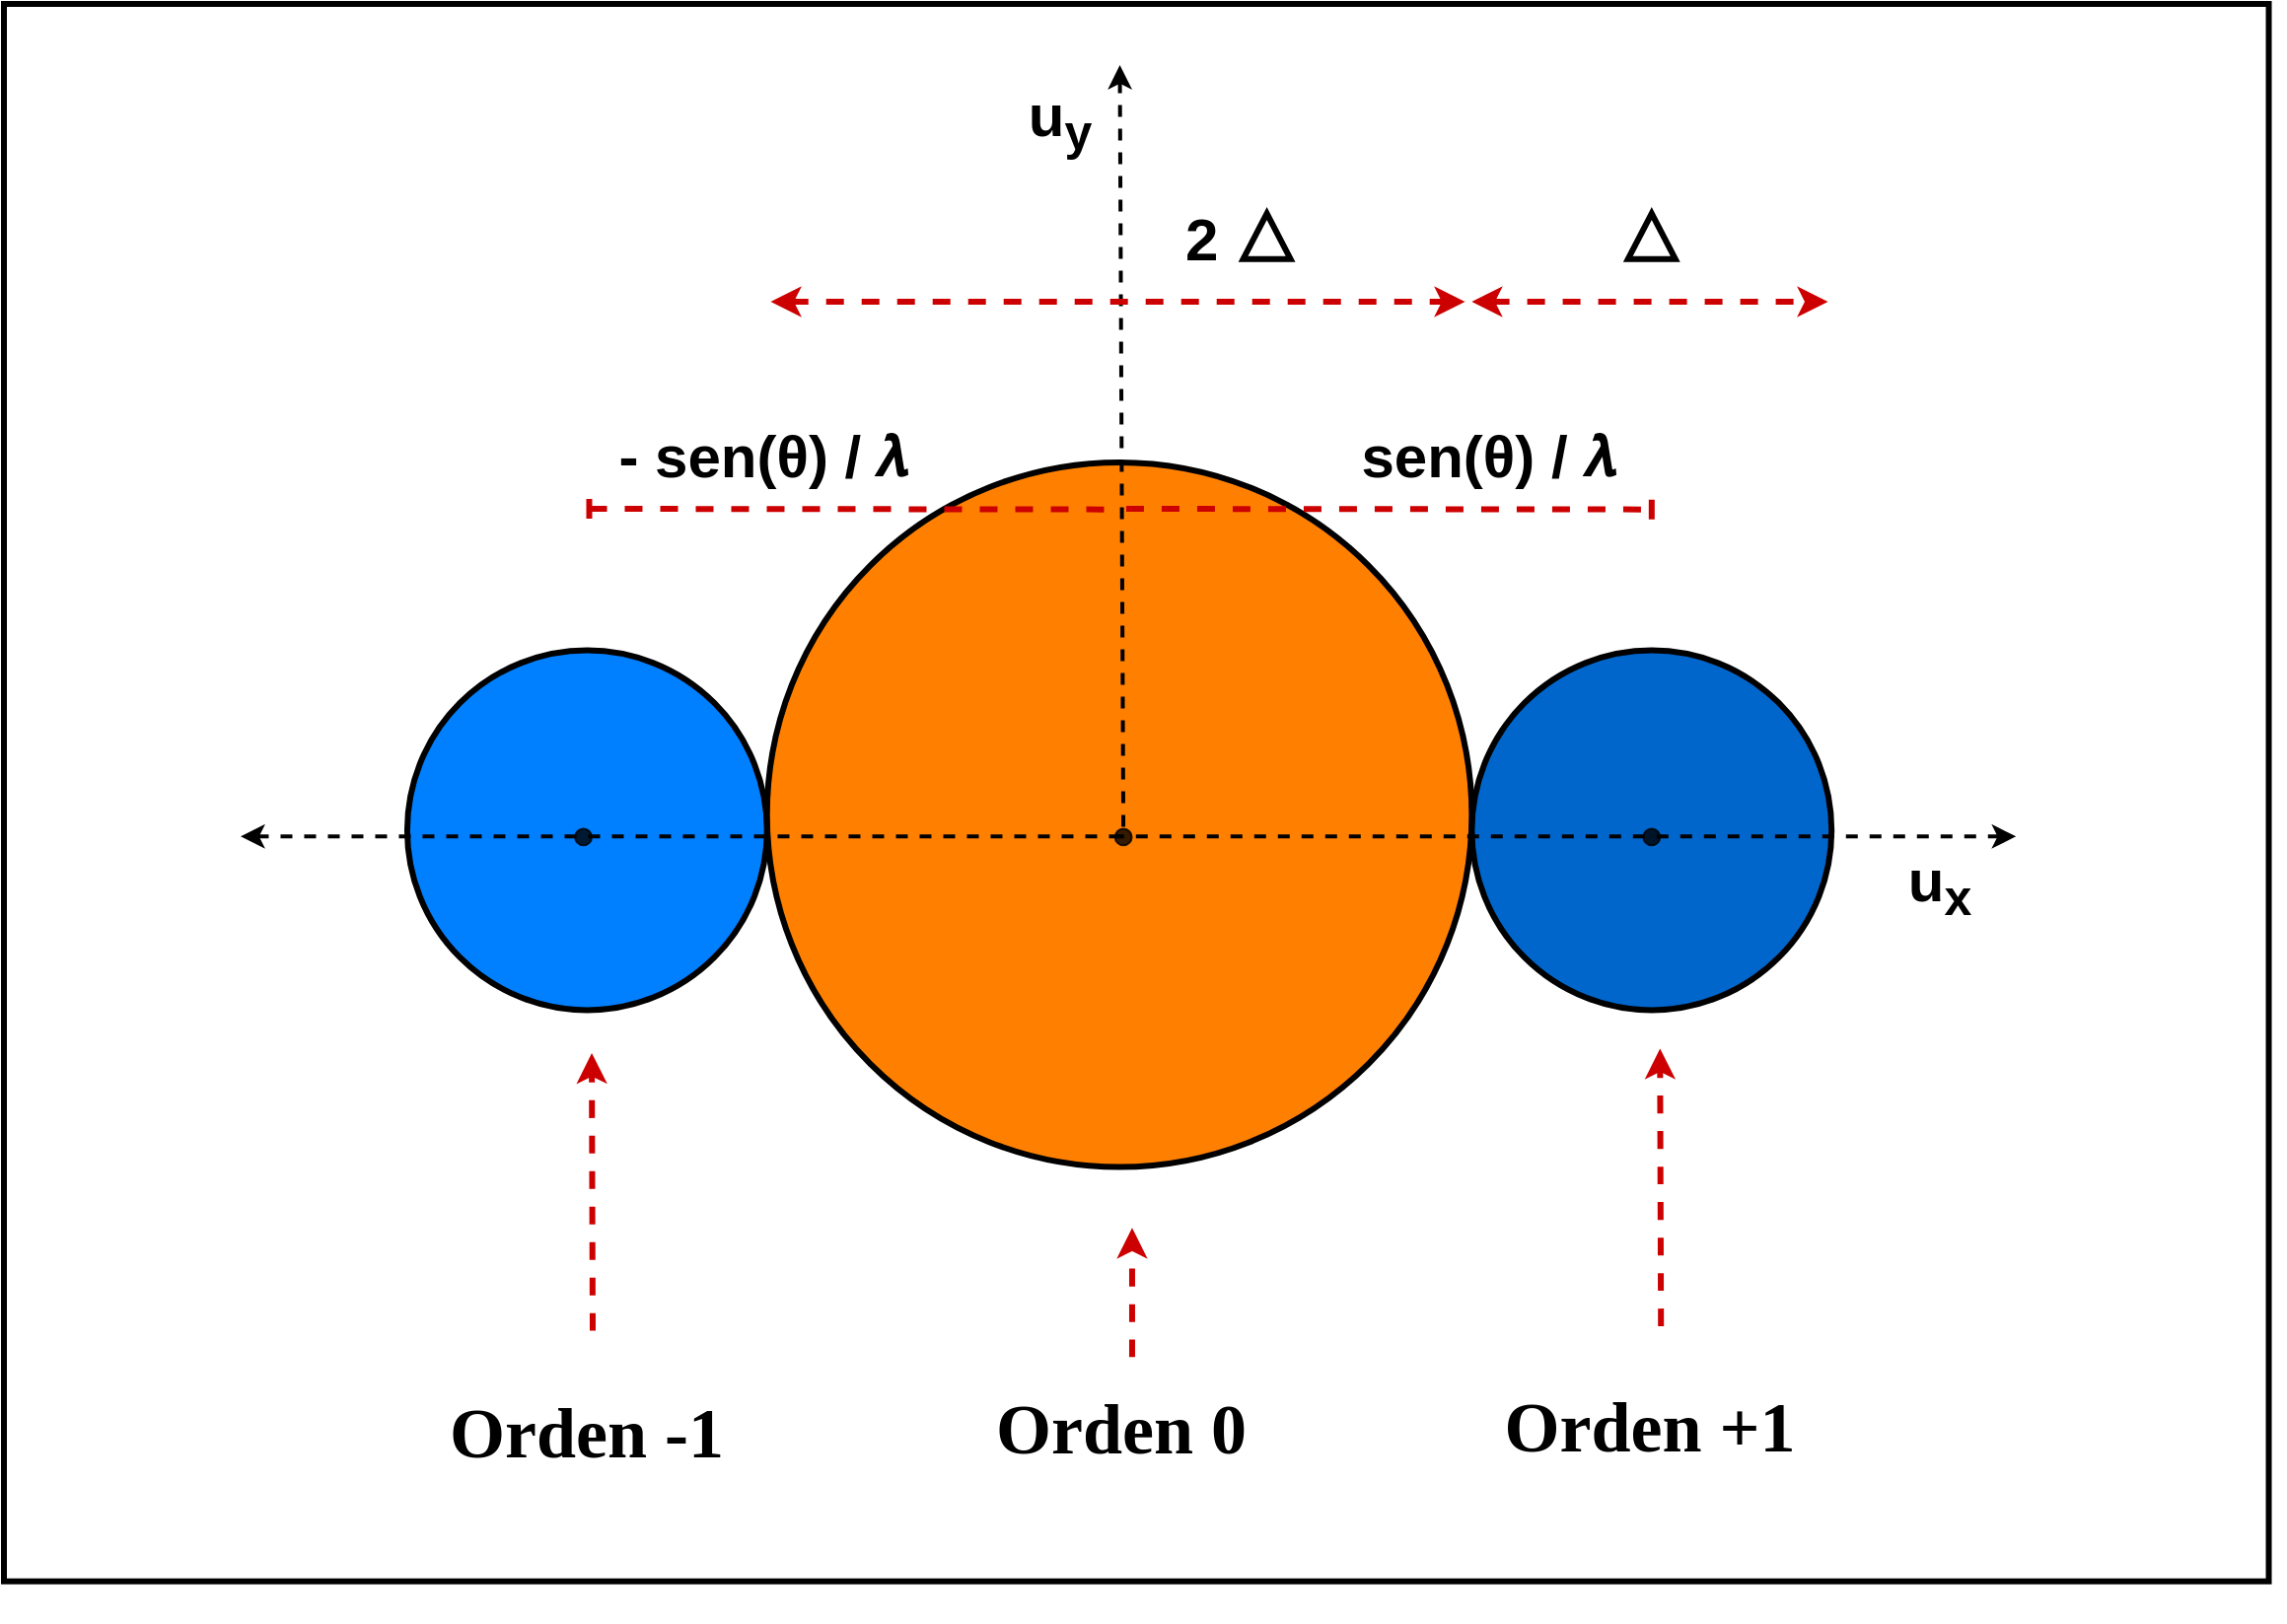 <mxfile version="21.6.5" type="device">
  <diagram id="_OMGhGSZ8zXhmB__TLrg" name="Página-1">
    <mxGraphModel dx="2763" dy="1772" grid="0" gridSize="8" guides="1" tooltips="1" connect="1" arrows="1" fold="1" page="1" pageScale="1" pageWidth="1169" pageHeight="827" math="0" shadow="0">
      <root>
        <mxCell id="0" />
        <mxCell id="1" parent="0" />
        <mxCell id="i-S8iimXWw6h7pxZ6F7j-6" value="" style="group" parent="1" vertex="1" connectable="0">
          <mxGeometry x="-892" y="-567" width="889.26" height="567" as="geometry" />
        </mxCell>
        <mxCell id="1fzlMcAjZT5Cyt2uNbYc-17" value="" style="ellipse;whiteSpace=wrap;html=1;aspect=fixed;fillStyle=auto;strokeColor=#000000;strokeWidth=3;fillColor=#0066CC;movable=1;resizable=1;rotatable=1;deletable=1;editable=1;connectable=1;" parent="i-S8iimXWw6h7pxZ6F7j-6" vertex="1">
          <mxGeometry x="477.189" y="74.777" width="182.417" height="182.417" as="geometry" />
        </mxCell>
        <mxCell id="1fzlMcAjZT5Cyt2uNbYc-16" value="" style="ellipse;whiteSpace=wrap;html=1;aspect=fixed;fillStyle=auto;strokeColor=#000000;strokeWidth=3;fillColor=#007FFF;movable=1;resizable=1;rotatable=1;deletable=1;editable=1;connectable=1;" parent="i-S8iimXWw6h7pxZ6F7j-6" vertex="1">
          <mxGeometry x="-62.538" y="74.778" width="182.417" height="182.417" as="geometry" />
        </mxCell>
        <mxCell id="1fzlMcAjZT5Cyt2uNbYc-15" value="" style="ellipse;whiteSpace=wrap;html=1;aspect=fixed;strokeColor=#000000;fillColor=#FF8000;strokeWidth=3;movable=1;resizable=1;rotatable=1;deletable=1;editable=1;connectable=1;" parent="i-S8iimXWw6h7pxZ6F7j-6" vertex="1">
          <mxGeometry x="119.876" y="-20.556" width="357.312" height="357.312" as="geometry" />
        </mxCell>
        <mxCell id="1fzlMcAjZT5Cyt2uNbYc-12" value="" style="endArrow=none;html=1;strokeWidth=2;rounded=0;jumpStyle=line;dashed=1;startArrow=classic;movable=1;resizable=1;rotatable=1;deletable=1;editable=1;connectable=1;endFill=1;startFill=1;" parent="i-S8iimXWw6h7pxZ6F7j-6" target="1fzlMcAjZT5Cyt2uNbYc-8" edge="1">
          <mxGeometry x="0.166" y="-12" width="50" height="50" relative="1" as="geometry">
            <mxPoint x="298.75" y="-222" as="sourcePoint" />
            <mxPoint x="297.178" y="444.867" as="targetPoint" />
            <mxPoint y="1" as="offset" />
          </mxGeometry>
        </mxCell>
        <mxCell id="1fzlMcAjZT5Cyt2uNbYc-8" value="" style="ellipse;whiteSpace=wrap;html=1;aspect=fixed;fontSize=30;opacity=80;fillColor=#000000;movable=1;resizable=1;rotatable=1;deletable=1;editable=1;connectable=1;" parent="i-S8iimXWw6h7pxZ6F7j-6" vertex="1">
          <mxGeometry x="296.332" y="165.222" width="8.463" height="8.463" as="geometry" />
        </mxCell>
        <mxCell id="1fzlMcAjZT5Cyt2uNbYc-18" value="" style="ellipse;whiteSpace=wrap;html=1;aspect=fixed;fontSize=30;opacity=80;fillColor=#000000;movable=1;resizable=1;rotatable=1;deletable=1;editable=1;connectable=1;" parent="i-S8iimXWw6h7pxZ6F7j-6" vertex="1">
          <mxGeometry x="22.56" y="165.222" width="8.463" height="8.463" as="geometry" />
        </mxCell>
        <mxCell id="1fzlMcAjZT5Cyt2uNbYc-19" value="" style="ellipse;whiteSpace=wrap;html=1;aspect=fixed;fontSize=30;opacity=80;fillColor=#000000;movable=1;resizable=1;rotatable=1;deletable=1;editable=1;connectable=1;" parent="i-S8iimXWw6h7pxZ6F7j-6" vertex="1">
          <mxGeometry x="564.168" y="165.221" width="8.463" height="8.463" as="geometry" />
        </mxCell>
        <mxCell id="1fzlMcAjZT5Cyt2uNbYc-20" value="" style="endArrow=none;html=1;strokeWidth=2;rounded=0;jumpStyle=line;dashed=1;startArrow=classic;movable=1;resizable=1;rotatable=1;deletable=1;editable=1;connectable=1;endFill=1;startFill=1;" parent="i-S8iimXWw6h7pxZ6F7j-6" edge="1">
          <mxGeometry x="0.166" y="-12" width="50" height="50" relative="1" as="geometry">
            <mxPoint x="-146.996" y="169.133" as="sourcePoint" />
            <mxPoint x="298.736" y="169.133" as="targetPoint" />
            <mxPoint y="1" as="offset" />
            <Array as="points" />
          </mxGeometry>
        </mxCell>
        <mxCell id="1fzlMcAjZT5Cyt2uNbYc-28" value="Orden +1" style="text;html=1;align=center;verticalAlign=middle;resizable=1;points=[];autosize=1;strokeColor=none;fillColor=none;fontSize=36;fontFamily=Times New Roman;fontColor=#000000;fontStyle=1;strokeWidth=3;movable=1;rotatable=1;deletable=1;editable=1;connectable=1;" parent="i-S8iimXWw6h7pxZ6F7j-6" vertex="1">
          <mxGeometry x="484.3" y="441.917" width="166" height="55" as="geometry" />
        </mxCell>
        <mxCell id="1fzlMcAjZT5Cyt2uNbYc-25" value="Orden -1" style="text;html=1;align=center;verticalAlign=middle;resizable=1;points=[];autosize=1;strokeColor=none;fillColor=none;fontSize=36;fontFamily=Times New Roman;fontColor=#000000;fontStyle=1;strokeWidth=3;movable=1;rotatable=1;deletable=1;editable=1;connectable=1;" parent="i-S8iimXWw6h7pxZ6F7j-6" vertex="1">
          <mxGeometry x="-50.152" y="444.352" width="157" height="55" as="geometry" />
        </mxCell>
        <mxCell id="1fzlMcAjZT5Cyt2uNbYc-32" value="&lt;b style=&quot;border-color: var(--border-color);&quot;&gt;&lt;font style=&quot;border-color: var(--border-color); font-size: 30px;&quot;&gt;u&lt;/font&gt;&lt;/b&gt;&lt;span style=&quot;border-color: var(--border-color); font-size: 30px;&quot;&gt;&lt;sub style=&quot;border-color: var(--border-color);&quot;&gt;y&lt;/sub&gt;&lt;/span&gt;" style="text;html=1;align=center;verticalAlign=middle;resizable=1;points=[];autosize=1;strokeColor=none;fillColor=none;fontSize=36;fontStyle=1;strokeWidth=3;movable=1;rotatable=1;deletable=1;editable=1;connectable=1;" parent="i-S8iimXWw6h7pxZ6F7j-6" vertex="1">
          <mxGeometry x="240.336" y="-229.003" width="56" height="64" as="geometry" />
        </mxCell>
        <mxCell id="1fzlMcAjZT5Cyt2uNbYc-34" value="&lt;b style=&quot;border-color: var(--border-color);&quot;&gt;&lt;font style=&quot;border-color: var(--border-color); font-size: 30px;&quot;&gt;u&lt;/font&gt;&lt;/b&gt;&lt;span style=&quot;font-size: 30px;&quot;&gt;&lt;sub&gt;x&lt;/sub&gt;&lt;/span&gt;" style="text;html=1;align=center;verticalAlign=middle;resizable=1;points=[];autosize=1;strokeColor=none;fillColor=none;fontSize=36;fontStyle=1;strokeWidth=3;movable=1;rotatable=1;deletable=1;editable=1;connectable=1;" parent="i-S8iimXWw6h7pxZ6F7j-6" vertex="1">
          <mxGeometry x="687.249" y="159.356" width="53.853" height="62.578" as="geometry" />
        </mxCell>
        <mxCell id="1fzlMcAjZT5Cyt2uNbYc-35" value="" style="endArrow=none;html=1;strokeWidth=2;rounded=0;jumpStyle=line;dashed=1;startArrow=classic;movable=1;resizable=1;rotatable=1;deletable=1;editable=1;connectable=1;endFill=1;startFill=1;" parent="i-S8iimXWw6h7pxZ6F7j-6" edge="1">
          <mxGeometry x="0.166" y="-12" width="50" height="50" relative="1" as="geometry">
            <mxPoint x="753.123" y="169.133" as="sourcePoint" />
            <mxPoint x="297.178" y="169.133" as="targetPoint" />
            <mxPoint y="1" as="offset" />
            <Array as="points" />
          </mxGeometry>
        </mxCell>
        <mxCell id="1fzlMcAjZT5Cyt2uNbYc-42" value="Orden 0" style="text;html=1;align=center;verticalAlign=middle;resizable=1;points=[];autosize=1;strokeColor=none;fillColor=none;fontSize=36;fontFamily=Times New Roman;fontColor=#000000;fontStyle=1;strokeWidth=3;movable=1;rotatable=1;deletable=1;editable=1;connectable=1;" parent="i-S8iimXWw6h7pxZ6F7j-6" vertex="1">
          <mxGeometry x="226.41" y="440.468" width="144.25" height="58.667" as="geometry" />
        </mxCell>
        <mxCell id="i-S8iimXWw6h7pxZ6F7j-1" value="" style="endArrow=none;html=1;rounded=0;strokeColor=#CC0000;strokeWidth=3;fontSize=36;dashed=1;startArrow=baseDash;startFill=0;endFill=0;" parent="i-S8iimXWw6h7pxZ6F7j-6" edge="1">
          <mxGeometry width="50" height="50" relative="1" as="geometry">
            <mxPoint x="29.75" y="3" as="sourcePoint" />
            <mxPoint x="296.192" y="3.323" as="targetPoint" />
          </mxGeometry>
        </mxCell>
        <mxCell id="i-S8iimXWw6h7pxZ6F7j-3" value="" style="endArrow=baseDash;html=1;rounded=0;strokeColor=#CC0000;strokeWidth=3;fontSize=36;dashed=1;startArrow=none;startFill=0;endFill=0;" parent="i-S8iimXWw6h7pxZ6F7j-6" edge="1">
          <mxGeometry width="50" height="50" relative="1" as="geometry">
            <mxPoint x="301.964" y="3" as="sourcePoint" />
            <mxPoint x="568.406" y="3.323" as="targetPoint" />
          </mxGeometry>
        </mxCell>
        <mxCell id="i-S8iimXWw6h7pxZ6F7j-7" value="" style="endArrow=classic;html=1;dashed=1;strokeColor=#CC0000;strokeWidth=3;fontFamily=Times New Roman;fontSize=36;fontColor=#000000;curved=1;" parent="i-S8iimXWw6h7pxZ6F7j-6" edge="1">
          <mxGeometry x="-0.37" y="53" width="50" height="50" relative="1" as="geometry">
            <mxPoint x="573.107" y="417.489" as="sourcePoint" />
            <mxPoint x="572.626" y="276.689" as="targetPoint" />
            <mxPoint y="-1" as="offset" />
          </mxGeometry>
        </mxCell>
        <mxCell id="i-S8iimXWw6h7pxZ6F7j-8" value="" style="endArrow=classic;html=1;dashed=1;strokeColor=#CC0000;strokeWidth=3;fontFamily=Times New Roman;fontSize=36;fontColor=#000000;curved=1;" parent="i-S8iimXWw6h7pxZ6F7j-6" edge="1">
          <mxGeometry x="-0.37" y="53" width="50" height="50" relative="1" as="geometry">
            <mxPoint x="31.499" y="419.803" as="sourcePoint" />
            <mxPoint x="31.018" y="279.003" as="targetPoint" />
            <mxPoint y="-1" as="offset" />
          </mxGeometry>
        </mxCell>
        <mxCell id="i-S8iimXWw6h7pxZ6F7j-9" value="" style="endArrow=classic;html=1;dashed=1;strokeColor=#CC0000;strokeWidth=3;fontFamily=Times New Roman;fontSize=36;fontColor=#000000;curved=1;" parent="i-S8iimXWw6h7pxZ6F7j-6" edge="1">
          <mxGeometry x="-0.37" y="53" width="50" height="50" relative="1" as="geometry">
            <mxPoint x="304.987" y="433.133" as="sourcePoint" />
            <mxPoint x="304.987" y="367.622" as="targetPoint" />
            <mxPoint y="-1" as="offset" />
          </mxGeometry>
        </mxCell>
        <mxCell id="Uz3rCEKtNiIDnMT1l0pi-2" value="" style="endArrow=classic;startArrow=classic;html=1;rounded=0;dashed=1;strokeColor=#CC0000;strokeWidth=3;" parent="i-S8iimXWw6h7pxZ6F7j-6" edge="1">
          <mxGeometry width="50" height="50" relative="1" as="geometry">
            <mxPoint x="121.75" y="-102" as="sourcePoint" />
            <mxPoint x="473.75" y="-102" as="targetPoint" />
          </mxGeometry>
        </mxCell>
        <mxCell id="Uz3rCEKtNiIDnMT1l0pi-3" value="" style="endArrow=classic;startArrow=classic;html=1;rounded=0;dashed=1;strokeColor=#CC0000;strokeWidth=3;" parent="i-S8iimXWw6h7pxZ6F7j-6" edge="1">
          <mxGeometry width="50" height="50" relative="1" as="geometry">
            <mxPoint x="477.19" y="-102" as="sourcePoint" />
            <mxPoint x="657.75" y="-102" as="targetPoint" />
          </mxGeometry>
        </mxCell>
        <mxCell id="Uz3rCEKtNiIDnMT1l0pi-6" value="" style="triangle;whiteSpace=wrap;html=1;rotation=-90;fillStyle=hatch;fillColor=none;strokeWidth=3;" parent="i-S8iimXWw6h7pxZ6F7j-6" vertex="1">
          <mxGeometry x="361.75" y="-147.19" width="23.09" height="24" as="geometry" />
        </mxCell>
        <mxCell id="Uz3rCEKtNiIDnMT1l0pi-7" value="&lt;div style=&quot;text-align: center;&quot;&gt;&lt;span style=&quot;background-color: initial; font-size: 30px;&quot;&gt;&lt;b&gt;2&lt;/b&gt;&lt;/span&gt;&lt;/div&gt;" style="text;whiteSpace=wrap;html=1;" parent="i-S8iimXWw6h7pxZ6F7j-6" vertex="1">
          <mxGeometry x="329.75" y="-158" width="32" height="72" as="geometry" />
        </mxCell>
        <mxCell id="Uz3rCEKtNiIDnMT1l0pi-8" value="" style="triangle;whiteSpace=wrap;html=1;rotation=-90;fillStyle=hatch;fillColor=none;strokeWidth=3;" parent="i-S8iimXWw6h7pxZ6F7j-6" vertex="1">
          <mxGeometry x="556.85" y="-147.19" width="23.09" height="24" as="geometry" />
        </mxCell>
        <mxCell id="Qa2IWIjRX9hf4xpb3LUv-4" value="" style="group" parent="i-S8iimXWw6h7pxZ6F7j-6" vertex="1" connectable="0">
          <mxGeometry x="393.937" y="-53.997" width="186.003" height="58.997" as="geometry" />
        </mxCell>
        <mxCell id="Qa2IWIjRX9hf4xpb3LUv-5" value="&lt;span style=&quot;font-size: 30px;&quot;&gt;&amp;nbsp; sen(&lt;/span&gt;&lt;font style=&quot;font-size: 30px;&quot;&gt;θ&lt;/font&gt;&lt;span style=&quot;font-size: 30px;&quot;&gt;) /&amp;nbsp;&amp;nbsp;&lt;/span&gt;" style="text;html=1;align=center;verticalAlign=middle;resizable=1;points=[];autosize=1;strokeColor=none;fillColor=none;fontSize=36;fontStyle=1;strokeWidth=3;movable=1;rotatable=1;deletable=1;editable=1;connectable=1;container=1;" parent="Qa2IWIjRX9hf4xpb3LUv-4" vertex="1">
          <mxGeometry x="-7" width="173" height="55" as="geometry" />
        </mxCell>
        <mxCell id="Qa2IWIjRX9hf4xpb3LUv-6" value="&lt;b id=&quot;docs-internal-guid-ac6ccc65-7fff-ff76-2dcc-4af1ca112031&quot; style=&quot;font-weight: normal; font-size: 30px;&quot;&gt;&lt;p style=&quot;line-height: 1.2; margin-top: 0pt; margin-bottom: 0pt;&quot; dir=&quot;ltr&quot;&gt;&lt;span style=&quot;font-family: Arial; color: rgb(0, 0, 0); background-color: transparent; font-weight: 400; font-style: normal; font-variant: normal; text-decoration: none; vertical-align: baseline;&quot;&gt;&lt;font style=&quot;font-size: 30px;&quot;&gt;𝝀&lt;/font&gt;&lt;/span&gt;&lt;/p&gt;&lt;/b&gt;" style="text;whiteSpace=wrap;html=1;" parent="Qa2IWIjRX9hf4xpb3LUv-4" vertex="1">
          <mxGeometry x="137.003" y="5.337" width="49" height="53.66" as="geometry" />
        </mxCell>
        <mxCell id="Qa2IWIjRX9hf4xpb3LUv-7" value="" style="group" parent="i-S8iimXWw6h7pxZ6F7j-6" vertex="1" connectable="0">
          <mxGeometry x="34.747" y="-53.997" width="186.003" height="58.997" as="geometry" />
        </mxCell>
        <mxCell id="Qa2IWIjRX9hf4xpb3LUv-8" value="&lt;span style=&quot;font-size: 30px;&quot;&gt;- sen(&lt;/span&gt;&lt;font style=&quot;font-size: 30px;&quot;&gt;θ&lt;/font&gt;&lt;span style=&quot;font-size: 30px;&quot;&gt;) /&amp;nbsp;&amp;nbsp;&lt;/span&gt;" style="text;html=1;align=center;verticalAlign=middle;resizable=1;points=[];autosize=1;strokeColor=none;fillColor=none;fontSize=36;fontStyle=1;strokeWidth=3;movable=1;rotatable=1;deletable=1;editable=1;connectable=1;container=1;" parent="Qa2IWIjRX9hf4xpb3LUv-7" vertex="1">
          <mxGeometry width="158" height="55" as="geometry" />
        </mxCell>
        <mxCell id="Qa2IWIjRX9hf4xpb3LUv-9" value="&lt;b id=&quot;docs-internal-guid-ac6ccc65-7fff-ff76-2dcc-4af1ca112031&quot; style=&quot;font-weight: normal; font-size: 30px;&quot;&gt;&lt;p style=&quot;line-height: 1.2; margin-top: 0pt; margin-bottom: 0pt;&quot; dir=&quot;ltr&quot;&gt;&lt;span style=&quot;font-family: Arial; color: rgb(0, 0, 0); background-color: transparent; font-weight: 400; font-style: normal; font-variant: normal; text-decoration: none; vertical-align: baseline;&quot;&gt;&lt;font style=&quot;font-size: 30px;&quot;&gt;𝝀&lt;/font&gt;&lt;/span&gt;&lt;/p&gt;&lt;/b&gt;" style="text;whiteSpace=wrap;html=1;" parent="Qa2IWIjRX9hf4xpb3LUv-7" vertex="1">
          <mxGeometry x="137.003" y="5.337" width="49" height="53.66" as="geometry" />
        </mxCell>
        <mxCell id="WTPzTXzXavr7Unot5xOj-1" value="" style="rounded=0;whiteSpace=wrap;html=1;fillColor=none;movable=1;resizable=1;rotatable=1;deletable=1;editable=1;connectable=1;strokeWidth=3;fontFamily=Times New Roman;fontSize=36;" vertex="1" parent="1">
          <mxGeometry x="-1159.002" y="-820.003" width="1148.262" height="799.875" as="geometry" />
        </mxCell>
      </root>
    </mxGraphModel>
  </diagram>
</mxfile>

